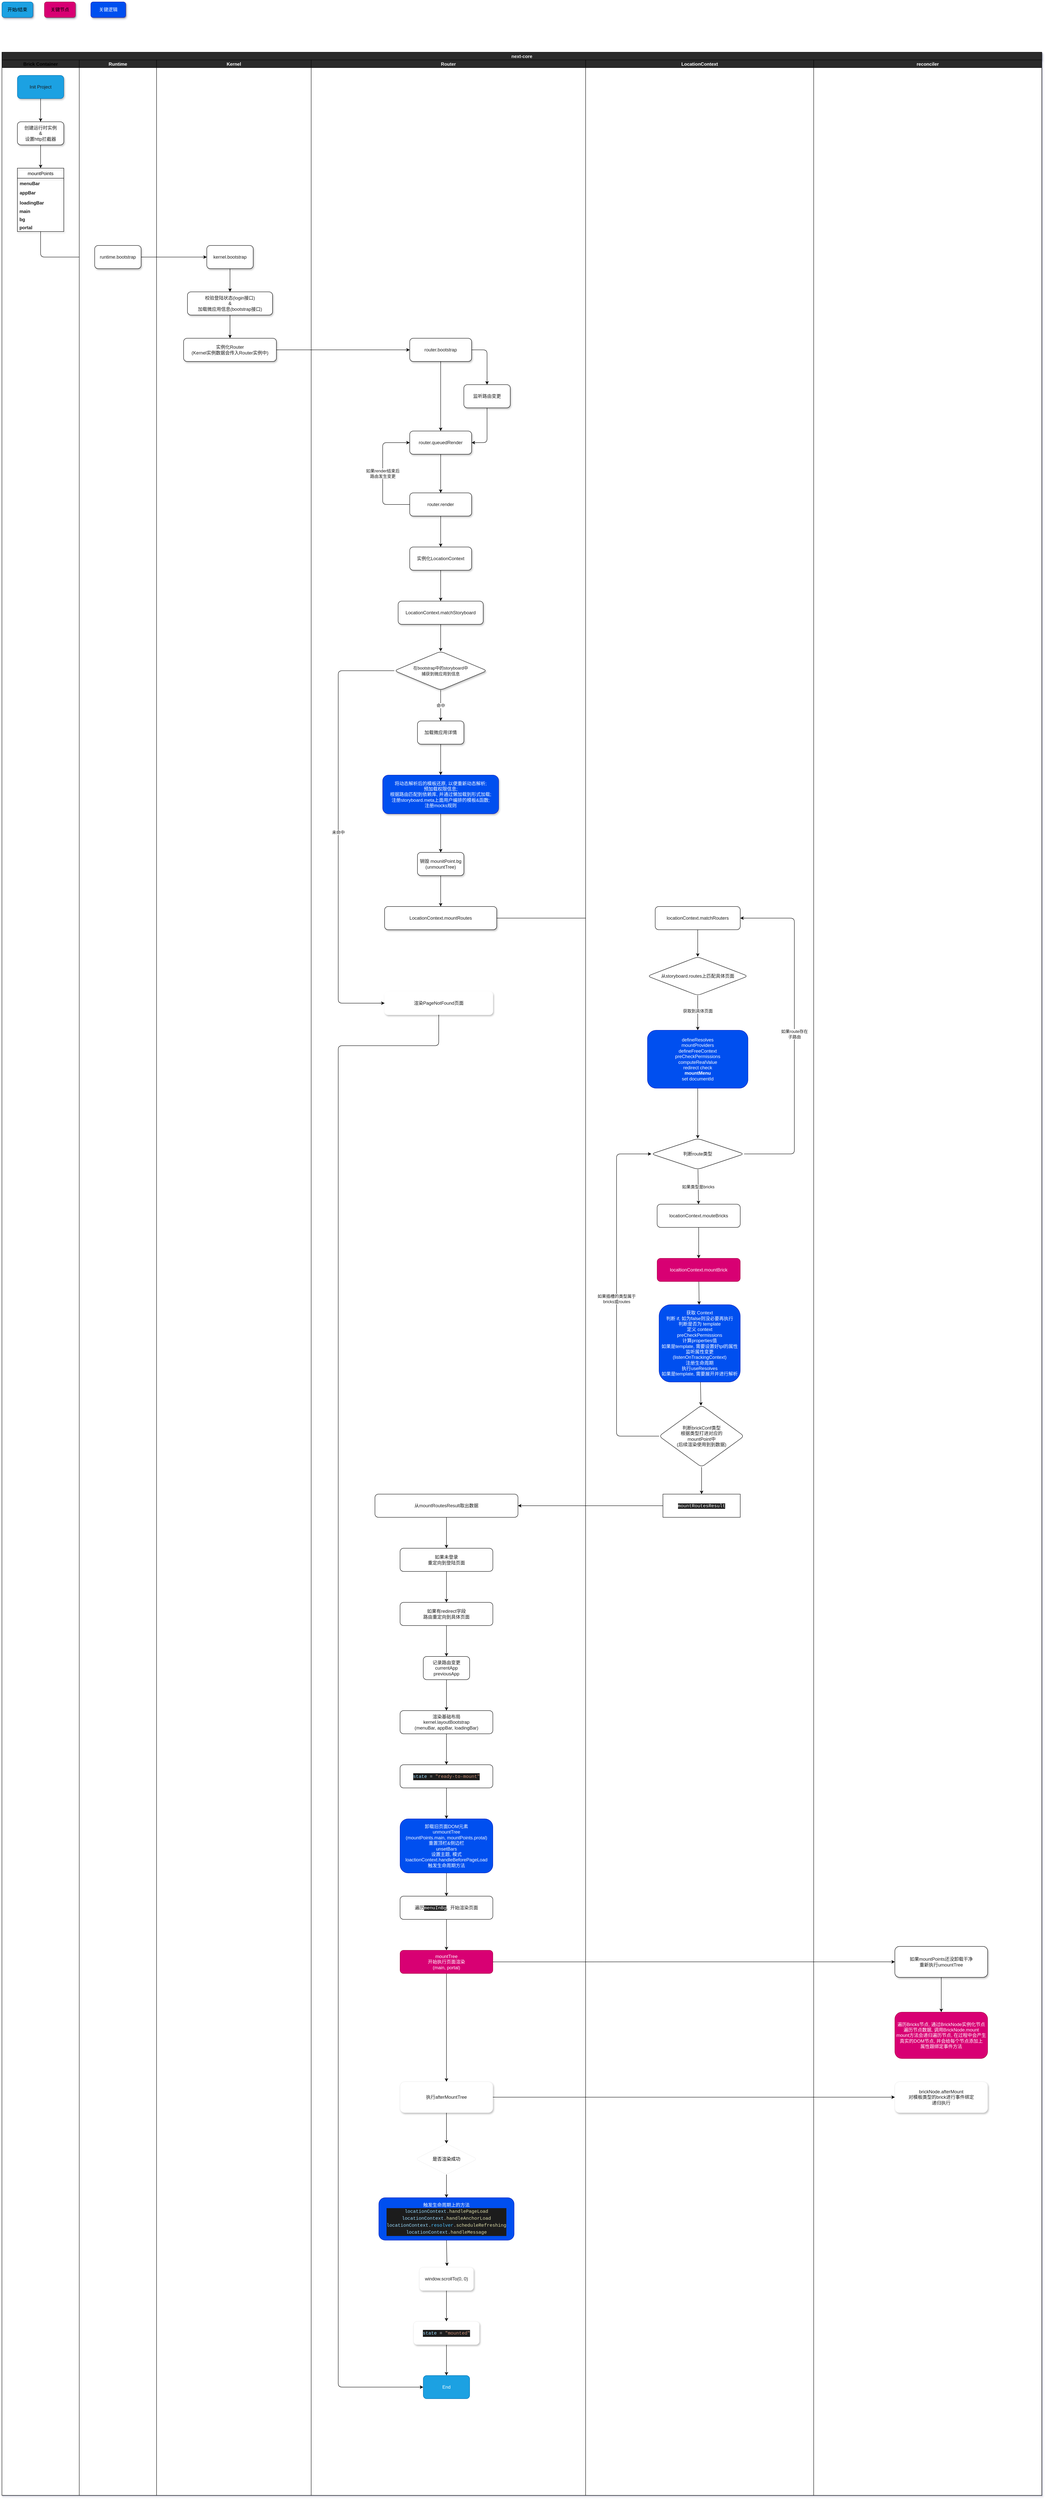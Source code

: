 <mxfile>
    <diagram id="UlXR2attzgORiQ10WC5t" name="第 1 页">
        <mxGraphModel dx="773" dy="573" grid="1" gridSize="10" guides="1" tooltips="1" connect="1" arrows="1" fold="1" page="1" pageScale="1" pageWidth="3000" pageHeight="8000" background="#ffffff" math="0" shadow="1">
            <root>
                <mxCell id="0"/>
                <mxCell id="1" parent="0"/>
                <mxCell id="31" value="next-core" style="swimlane;childLayout=stackLayout;resizeParent=1;resizeParentMax=0;startSize=20;shadow=1;strokeColor=#000000;swimlaneFillColor=none;fontColor=#F0F0F0;fillColor=#2A2A2A;" parent="1" vertex="1">
                    <mxGeometry x="50" y="150" width="2690" height="6320" as="geometry"/>
                </mxCell>
                <mxCell id="32" value="Brick Container" style="swimlane;startSize=20;swimlaneFillColor=#FFFFFF;strokeColor=#000000;fillColor=#2A2A2A;labelBackgroundColor=none;" parent="31" vertex="1">
                    <mxGeometry y="20" width="200" height="6300" as="geometry"/>
                </mxCell>
                <mxCell id="78" style="edgeStyle=none;html=1;exitX=0.5;exitY=1;exitDx=0;exitDy=0;entryX=0.5;entryY=0;entryDx=0;entryDy=0;startSize=20;fontColor=#1A1A1A;" parent="32" source="44" target="77" edge="1">
                    <mxGeometry relative="1" as="geometry"/>
                </mxCell>
                <UserObject label="Init Project" linkTarget="_blank" id="44">
                    <mxCell style="rounded=1;whiteSpace=wrap;html=1;shadow=1;startSize=20;fillColor=#1ba1e2;strokeColor=#006EAF;fontColor=#1A1A1A;" parent="32" vertex="1">
                        <mxGeometry x="40" y="40" width="120" height="60" as="geometry"/>
                    </mxCell>
                </UserObject>
                <mxCell id="50" value="mountPoints" style="swimlane;fontStyle=0;childLayout=stackLayout;horizontal=1;startSize=26;horizontalStack=0;resizeParent=1;resizeParentMax=0;resizeLast=0;collapsible=1;marginBottom=0;shadow=1;fillColor=none;gradientColor=#ffffff;" parent="32" vertex="1">
                    <mxGeometry x="40" y="280" width="120" height="164" as="geometry"/>
                </mxCell>
                <mxCell id="51" value="menuBar" style="text;strokeColor=none;fillColor=none;align=left;verticalAlign=top;spacingLeft=4;spacingRight=4;overflow=hidden;rotatable=0;points=[[0,0.5],[1,0.5]];portConstraint=eastwest;fontStyle=1;fontColor=#1A1A1A;" parent="50" vertex="1">
                    <mxGeometry y="26" width="120" height="24" as="geometry"/>
                </mxCell>
                <mxCell id="52" value="appBar" style="text;strokeColor=none;fillColor=none;align=left;verticalAlign=top;spacingLeft=4;spacingRight=4;overflow=hidden;rotatable=0;points=[[0,0.5],[1,0.5]];portConstraint=eastwest;fontStyle=1;fontColor=#1A1A1A;" parent="50" vertex="1">
                    <mxGeometry y="50" width="120" height="26" as="geometry"/>
                </mxCell>
                <mxCell id="53" value="loadingBar" style="text;strokeColor=none;fillColor=none;align=left;verticalAlign=top;spacingLeft=4;spacingRight=4;overflow=hidden;rotatable=0;points=[[0,0.5],[1,0.5]];portConstraint=eastwest;fontStyle=1;fontColor=#1A1A1A;" parent="50" vertex="1">
                    <mxGeometry y="76" width="120" height="26" as="geometry"/>
                </mxCell>
                <mxCell id="72" value="&amp;nbsp;main" style="text;html=1;strokeColor=none;fillColor=none;align=left;verticalAlign=middle;whiteSpace=wrap;rounded=0;shadow=1;startSize=20;fontStyle=1;fontColor=#1A1A1A;" parent="50" vertex="1">
                    <mxGeometry y="102" width="120" height="20" as="geometry"/>
                </mxCell>
                <mxCell id="73" value="&amp;nbsp;bg" style="text;html=1;strokeColor=none;fillColor=none;align=left;verticalAlign=middle;whiteSpace=wrap;rounded=0;shadow=1;startSize=20;fontStyle=1;fontColor=#1A1A1A;" parent="50" vertex="1">
                    <mxGeometry y="122" width="120" height="22" as="geometry"/>
                </mxCell>
                <mxCell id="71" value="&amp;nbsp;portal" style="text;html=1;strokeColor=none;fillColor=none;align=left;verticalAlign=middle;whiteSpace=wrap;rounded=0;shadow=1;startSize=20;fontStyle=1;fontColor=#1A1A1A;" parent="50" vertex="1">
                    <mxGeometry y="144" width="120" height="20" as="geometry"/>
                </mxCell>
                <mxCell id="79" style="edgeStyle=none;html=1;exitX=0.5;exitY=1;exitDx=0;exitDy=0;entryX=0.5;entryY=0;entryDx=0;entryDy=0;startSize=20;fontColor=#1A1A1A;" parent="32" source="77" target="50" edge="1">
                    <mxGeometry relative="1" as="geometry"/>
                </mxCell>
                <mxCell id="77" value="创建运行时实例&lt;br&gt;&amp;amp;&lt;br&gt;设置http拦截器" style="rounded=1;whiteSpace=wrap;html=1;shadow=1;startSize=20;gradientColor=#ffffff;align=center;fontColor=#1A1A1A;fillColor=#FFFFFF;" parent="32" vertex="1">
                    <mxGeometry x="40" y="160" width="120" height="60" as="geometry"/>
                </mxCell>
                <mxCell id="76" value="" style="endArrow=classic;html=1;startSize=20;exitX=0.5;exitY=1;exitDx=0;exitDy=0;entryX=0;entryY=0.5;entryDx=0;entryDy=0;fontColor=#1A1A1A;" parent="31" source="71" target="48" edge="1">
                    <mxGeometry width="50" height="50" relative="1" as="geometry">
                        <mxPoint x="450" y="270" as="sourcePoint"/>
                        <mxPoint x="500" y="220" as="targetPoint"/>
                        <Array as="points">
                            <mxPoint x="100" y="490"/>
                            <mxPoint x="100" y="530"/>
                        </Array>
                    </mxGeometry>
                </mxCell>
                <mxCell id="33" value="Runtime" style="swimlane;startSize=20;fontColor=#FFFFFF;swimlaneFillColor=#FFFFFF;strokeColor=#000000;labelBackgroundColor=none;fillColor=#2A2A2A;" parent="31" vertex="1">
                    <mxGeometry x="200" y="20" width="200" height="6300" as="geometry"/>
                </mxCell>
                <mxCell id="48" value="runtime.bootstrap" style="rounded=1;whiteSpace=wrap;html=1;shadow=1;startSize=20;gradientColor=#ffffff;fontColor=#1A1A1A;fillColor=#FFFFFF;" parent="33" vertex="1">
                    <mxGeometry x="40" y="480" width="120" height="60" as="geometry"/>
                </mxCell>
                <mxCell id="34" value="Kernel" style="swimlane;startSize=20;fontColor=#FFFFFF;swimlaneFillColor=#FFFFFF;strokeColor=#000000;fillColor=#2A2A2A;" parent="31" vertex="1">
                    <mxGeometry x="400" y="20" width="400" height="6300" as="geometry"/>
                </mxCell>
                <mxCell id="83" style="edgeStyle=none;html=1;exitX=0.5;exitY=1;exitDx=0;exitDy=0;entryX=0.5;entryY=0;entryDx=0;entryDy=0;startSize=20;fontColor=#1A1A1A;" parent="34" source="80" target="82" edge="1">
                    <mxGeometry relative="1" as="geometry"/>
                </mxCell>
                <mxCell id="80" value="kernel.bootstrap" style="rounded=1;whiteSpace=wrap;html=1;shadow=1;startSize=20;gradientColor=#ffffff;align=center;fontColor=#1A1A1A;fillColor=#FFFFFF;" parent="34" vertex="1">
                    <mxGeometry x="130" y="480" width="120" height="60" as="geometry"/>
                </mxCell>
                <mxCell id="86" style="edgeStyle=none;html=1;exitX=0.5;exitY=1;exitDx=0;exitDy=0;entryX=0.5;entryY=0;entryDx=0;entryDy=0;startSize=20;fontColor=#1A1A1A;" parent="34" source="82" target="85" edge="1">
                    <mxGeometry relative="1" as="geometry"/>
                </mxCell>
                <mxCell id="82" value="校验登陆状态(login接口)&lt;br&gt;&amp;amp;&lt;br&gt;加载微应用信息(bootstrap接口)" style="rounded=1;whiteSpace=wrap;html=1;shadow=1;startSize=20;gradientColor=#ffffff;align=center;fontColor=#1A1A1A;fillColor=#FFFFFF;" parent="34" vertex="1">
                    <mxGeometry x="80" y="600" width="220" height="60" as="geometry"/>
                </mxCell>
                <mxCell id="85" value="实例化Router&lt;br&gt;(Kernel实例数据会传入Router实例中)" style="rounded=1;whiteSpace=wrap;html=1;shadow=1;startSize=20;gradientColor=#ffffff;align=center;fontColor=#1A1A1A;fillColor=#FFFFFF;" parent="34" vertex="1">
                    <mxGeometry x="70" y="720" width="240" height="60" as="geometry"/>
                </mxCell>
                <mxCell id="40" value="Router" style="swimlane;startSize=20;fillColor=#2A2A2A;fontColor=#f0f0f0;strokeColor=#000000;labelBorderColor=none;swimlaneFillColor=#FFFFFF;" parent="31" vertex="1">
                    <mxGeometry x="800" y="20" width="710" height="6300" as="geometry"/>
                </mxCell>
                <mxCell id="92" style="edgeStyle=none;html=1;exitX=0.5;exitY=1;exitDx=0;exitDy=0;startSize=20;fontColor=#1A1A1A;" parent="40" source="87" target="91" edge="1">
                    <mxGeometry relative="1" as="geometry"/>
                </mxCell>
                <mxCell id="94" style="edgeStyle=none;html=1;exitX=1;exitY=0.5;exitDx=0;exitDy=0;entryX=0.5;entryY=0;entryDx=0;entryDy=0;startSize=20;fontColor=#1A1A1A;" parent="40" source="87" target="90" edge="1">
                    <mxGeometry relative="1" as="geometry">
                        <Array as="points">
                            <mxPoint x="455" y="750"/>
                        </Array>
                    </mxGeometry>
                </mxCell>
                <mxCell id="87" value="router.bootstrap" style="rounded=1;whiteSpace=wrap;html=1;shadow=1;startSize=20;gradientColor=#ffffff;align=center;fontColor=#1A1A1A;fillColor=#FFFFFF;" parent="40" vertex="1">
                    <mxGeometry x="255" y="720" width="160" height="60" as="geometry"/>
                </mxCell>
                <mxCell id="93" style="edgeStyle=none;html=1;exitX=0.5;exitY=1;exitDx=0;exitDy=0;entryX=1;entryY=0.5;entryDx=0;entryDy=0;startSize=20;fontColor=#1A1A1A;" parent="40" source="90" target="91" edge="1">
                    <mxGeometry relative="1" as="geometry">
                        <Array as="points">
                            <mxPoint x="455" y="990"/>
                        </Array>
                    </mxGeometry>
                </mxCell>
                <mxCell id="90" value="监听路由变更" style="rounded=1;whiteSpace=wrap;html=1;shadow=1;startSize=20;gradientColor=#ffffff;align=center;fontColor=#1A1A1A;fillColor=#FFFFFF;" parent="40" vertex="1">
                    <mxGeometry x="395" y="840" width="120" height="60" as="geometry"/>
                </mxCell>
                <mxCell id="96" style="edgeStyle=none;html=1;exitX=0.5;exitY=1;exitDx=0;exitDy=0;entryX=0.5;entryY=0;entryDx=0;entryDy=0;startSize=20;fontColor=#1A1A1A;" parent="40" source="91" target="95" edge="1">
                    <mxGeometry relative="1" as="geometry"/>
                </mxCell>
                <mxCell id="91" value="router.queuedRender" style="rounded=1;whiteSpace=wrap;html=1;shadow=1;startSize=20;gradientColor=#ffffff;align=center;fontColor=#1A1A1A;fillColor=#FFFFFF;" parent="40" vertex="1">
                    <mxGeometry x="255" y="960" width="160" height="60" as="geometry"/>
                </mxCell>
                <mxCell id="103" value="如果render结束后&lt;br&gt;路由发生变更" style="edgeStyle=none;html=1;exitX=0;exitY=0.5;exitDx=0;exitDy=0;entryX=0;entryY=0.5;entryDx=0;entryDy=0;startSize=20;fontColor=#1A1A1A;" parent="40" source="95" target="91" edge="1">
                    <mxGeometry relative="1" as="geometry">
                        <Array as="points">
                            <mxPoint x="185" y="1150"/>
                            <mxPoint x="185" y="990"/>
                        </Array>
                    </mxGeometry>
                </mxCell>
                <mxCell id="105" style="edgeStyle=none;html=1;exitX=0.5;exitY=1;exitDx=0;exitDy=0;entryX=0.5;entryY=0;entryDx=0;entryDy=0;startSize=20;fontColor=#1A1A1A;" parent="40" source="95" target="104" edge="1">
                    <mxGeometry relative="1" as="geometry"/>
                </mxCell>
                <mxCell id="95" value="router.render" style="rounded=1;whiteSpace=wrap;html=1;shadow=1;startSize=20;gradientColor=#ffffff;align=center;fontColor=#1A1A1A;fillColor=#FFFFFF;" parent="40" vertex="1">
                    <mxGeometry x="255" y="1120" width="160" height="60" as="geometry"/>
                </mxCell>
                <mxCell id="107" style="edgeStyle=none;html=1;exitX=0.5;exitY=1;exitDx=0;exitDy=0;startSize=20;fontColor=#1A1A1A;" parent="40" source="104" target="106" edge="1">
                    <mxGeometry relative="1" as="geometry"/>
                </mxCell>
                <mxCell id="104" value="实例化LocationContext" style="rounded=1;whiteSpace=wrap;html=1;shadow=1;startSize=20;gradientColor=#ffffff;align=center;fontColor=#1A1A1A;fillColor=#FFFFFF;" parent="40" vertex="1">
                    <mxGeometry x="255" y="1260" width="160" height="60" as="geometry"/>
                </mxCell>
                <mxCell id="111" value="" style="edgeStyle=none;html=1;startSize=20;entryX=0.5;entryY=0;entryDx=0;entryDy=0;fontColor=#1A1A1A;" parent="40" source="106" target="118" edge="1">
                    <mxGeometry relative="1" as="geometry">
                        <mxPoint x="335" y="1540" as="targetPoint"/>
                    </mxGeometry>
                </mxCell>
                <mxCell id="106" value="LocationContext.matchStoryboard" style="rounded=1;whiteSpace=wrap;html=1;shadow=1;startSize=20;gradientColor=#ffffff;align=center;fontColor=#1A1A1A;fillColor=#FFFFFF;" parent="40" vertex="1">
                    <mxGeometry x="225" y="1400" width="220" height="60" as="geometry"/>
                </mxCell>
                <mxCell id="117" value="" style="edgeStyle=none;html=1;startSize=20;fontColor=#1A1A1A;" parent="40" source="113" target="116" edge="1">
                    <mxGeometry relative="1" as="geometry"/>
                </mxCell>
                <mxCell id="113" value="加载微应用详情" style="rounded=1;whiteSpace=wrap;html=1;shadow=1;startSize=20;gradientColor=#ffffff;align=center;fontColor=#1A1A1A;fillColor=#FFFFFF;" parent="40" vertex="1">
                    <mxGeometry x="275" y="1710" width="120" height="60" as="geometry"/>
                </mxCell>
                <mxCell id="122" value="" style="edgeStyle=none;html=1;fontColor=#1A1A1A;" parent="40" source="116" target="121" edge="1">
                    <mxGeometry relative="1" as="geometry"/>
                </mxCell>
                <mxCell id="116" value="将动态解析后的模板还原, 以便重新动态解析;&lt;br&gt;预加载权限信息;&lt;br&gt;根据路由匹配到依赖库, 并通过懒加载到形式加载;&lt;br&gt;注册storyboard.meta上面用户编排的模板&amp;amp;函数;&lt;br&gt;注册mocks规则" style="rounded=1;whiteSpace=wrap;html=1;shadow=1;startSize=20;align=center;fontColor=#ffffff;fillColor=#0050ef;strokeColor=#001DBC;" parent="40" vertex="1">
                    <mxGeometry x="185" y="1850" width="300" height="100" as="geometry"/>
                </mxCell>
                <mxCell id="120" value="命中" style="edgeStyle=none;html=1;exitX=0.5;exitY=1;exitDx=0;exitDy=0;startSize=20;fontColor=#1A1A1A;" parent="40" source="118" target="113" edge="1">
                    <mxGeometry relative="1" as="geometry"/>
                </mxCell>
                <mxCell id="118" value="&lt;span style=&quot;font-size: 11px&quot;&gt;在bootstrap中的storyboard中&lt;/span&gt;&lt;br style=&quot;font-size: 11px&quot;&gt;&lt;span style=&quot;font-size: 11px&quot;&gt;捕获到微应用到信息&lt;/span&gt;" style="rhombus;whiteSpace=wrap;html=1;rounded=1;shadow=1;gradientColor=#ffffff;startSize=20;fontColor=#1A1A1A;fillColor=#FFFFFF;" parent="40" vertex="1">
                    <mxGeometry x="215" y="1530" width="240" height="100" as="geometry"/>
                </mxCell>
                <mxCell id="125" value="" style="edgeStyle=none;html=1;fontColor=#1A1A1A;" parent="40" source="121" target="124" edge="1">
                    <mxGeometry relative="1" as="geometry"/>
                </mxCell>
                <mxCell id="121" value="销毁 mounitPoint.bg&lt;br&gt;(unmountTree)" style="whiteSpace=wrap;html=1;rounded=1;shadow=1;gradientColor=#ffffff;startSize=20;fontColor=#1A1A1A;fillColor=#FFFFFF;" parent="40" vertex="1">
                    <mxGeometry x="275" y="2050" width="120" height="60" as="geometry"/>
                </mxCell>
                <mxCell id="124" value="LocationContext.mountRoutes" style="whiteSpace=wrap;html=1;rounded=1;shadow=1;gradientColor=#ffffff;startSize=20;fontColor=#1A1A1A;fillColor=#FFFFFF;" parent="40" vertex="1">
                    <mxGeometry x="190" y="2190" width="290" height="60" as="geometry"/>
                </mxCell>
                <mxCell id="160" value="" style="edgeStyle=none;html=1;fontColor=#1A1A1A;" parent="40" source="157" target="159" edge="1">
                    <mxGeometry relative="1" as="geometry"/>
                </mxCell>
                <mxCell id="157" value="从mountRoutesResult取出数据" style="rounded=1;whiteSpace=wrap;html=1;fontColor=#1A1A1A;fillColor=#FFFFFF;" parent="40" vertex="1">
                    <mxGeometry x="165" y="3710" width="370" height="60" as="geometry"/>
                </mxCell>
                <mxCell id="162" value="" style="edgeStyle=none;html=1;fontColor=#1A1A1A;" parent="40" source="159" target="161" edge="1">
                    <mxGeometry relative="1" as="geometry"/>
                </mxCell>
                <mxCell id="159" value="如果未登录&lt;br&gt;重定向到登陆页面" style="whiteSpace=wrap;html=1;rounded=1;fontColor=#1A1A1A;fillColor=#FFFFFF;" parent="40" vertex="1">
                    <mxGeometry x="230" y="3850" width="240" height="60" as="geometry"/>
                </mxCell>
                <mxCell id="165" value="" style="edgeStyle=none;html=1;fontColor=#1A1A1A;" parent="40" source="161" target="164" edge="1">
                    <mxGeometry relative="1" as="geometry"/>
                </mxCell>
                <mxCell id="161" value="如果有redirect字段&lt;br&gt;路由重定向到具体页面" style="whiteSpace=wrap;html=1;rounded=1;fontColor=#1A1A1A;fillColor=#FFFFFF;" parent="40" vertex="1">
                    <mxGeometry x="230" y="3990" width="240" height="60" as="geometry"/>
                </mxCell>
                <mxCell id="167" value="" style="edgeStyle=none;html=1;fontColor=#1A1A1A;" parent="40" source="164" target="166" edge="1">
                    <mxGeometry relative="1" as="geometry"/>
                </mxCell>
                <mxCell id="164" value="记录路由变更&lt;br&gt;currentApp&lt;br&gt;previousApp" style="whiteSpace=wrap;html=1;rounded=1;fontColor=#1A1A1A;fillColor=#FFFFFF;" parent="40" vertex="1">
                    <mxGeometry x="290" y="4130" width="120" height="60" as="geometry"/>
                </mxCell>
                <mxCell id="169" value="" style="edgeStyle=none;html=1;fontColor=#1A1A1A;" parent="40" source="166" target="168" edge="1">
                    <mxGeometry relative="1" as="geometry"/>
                </mxCell>
                <mxCell id="166" value="渲染基础布局&lt;br&gt;kernel.layoutBootstrap&lt;br&gt;(menuBar, appBar, loadingBar)" style="whiteSpace=wrap;html=1;rounded=1;fontColor=#1A1A1A;fillColor=#FFFFFF;" parent="40" vertex="1">
                    <mxGeometry x="230" y="4270" width="240" height="60" as="geometry"/>
                </mxCell>
                <mxCell id="171" value="" style="edgeStyle=none;html=1;fontColor=#1A1A1A;" parent="40" source="168" target="170" edge="1">
                    <mxGeometry relative="1" as="geometry"/>
                </mxCell>
                <mxCell id="168" value="&lt;div style=&quot;color: rgb(212 , 212 , 212) ; background-color: rgb(30 , 30 , 30) ; font-family: &amp;#34;menlo&amp;#34; , &amp;#34;monaco&amp;#34; , &amp;#34;courier new&amp;#34; , monospace ; line-height: 18px&quot;&gt;&lt;span style=&quot;color: #9cdcfe&quot;&gt;state&lt;/span&gt; = &lt;span style=&quot;color: #ce9178&quot;&gt;&quot;ready-to-mount&quot;&lt;/span&gt;&lt;/div&gt;" style="whiteSpace=wrap;html=1;rounded=1;fillColor=#FFFFFF;" parent="40" vertex="1">
                    <mxGeometry x="230" y="4410" width="240" height="60" as="geometry"/>
                </mxCell>
                <mxCell id="173" value="" style="edgeStyle=none;html=1;fontColor=#1A1A1A;" parent="40" source="170" target="172" edge="1">
                    <mxGeometry relative="1" as="geometry"/>
                </mxCell>
                <mxCell id="170" value="卸载旧页面DOM元素&lt;br&gt;unmountTree&lt;br&gt;(mountPoints.main, mountPoints.protal)&lt;br&gt;重置顶栏&amp;amp;侧边栏&lt;br&gt;unsetBars&lt;br&gt;设置主题, 模式&lt;br&gt;loactionContext.handleBeforePageLoad&lt;br&gt;触发生命周期方法" style="whiteSpace=wrap;html=1;rounded=1;fillColor=#0050ef;strokeColor=#001DBC;fontColor=#ffffff;" parent="40" vertex="1">
                    <mxGeometry x="230" y="4550" width="240" height="140" as="geometry"/>
                </mxCell>
                <mxCell id="176" value="" style="edgeStyle=none;html=1;fontColor=#1A1A1A;" parent="40" source="172" target="175" edge="1">
                    <mxGeometry relative="1" as="geometry"/>
                </mxCell>
                <mxCell id="172" value="遍历&lt;span style=&quot;background-color: rgb(30 , 30 , 30) ; font-family: &amp;#34;menlo&amp;#34; , &amp;#34;monaco&amp;#34; , &amp;#34;courier new&amp;#34; , monospace&quot;&gt;&lt;font color=&quot;#ffffff&quot;&gt;menuInBg&lt;/font&gt;&lt;/span&gt;&lt;span&gt;,&amp;nbsp; 开始渲染页面&lt;/span&gt;" style="whiteSpace=wrap;html=1;rounded=1;fontColor=#1A1A1A;fillColor=#FFFFFF;" parent="40" vertex="1">
                    <mxGeometry x="230" y="4750" width="240" height="60" as="geometry"/>
                </mxCell>
                <mxCell id="224" value="" style="edgeStyle=none;html=1;fontColor=#1A1A1A;" parent="40" source="175" target="223" edge="1">
                    <mxGeometry relative="1" as="geometry"/>
                </mxCell>
                <mxCell id="175" value="mountTree&lt;br&gt;开始执行页面渲染&lt;br&gt;(main, portal)" style="whiteSpace=wrap;html=1;rounded=1;fillColor=#d80073;strokeColor=#A50040;fontColor=#ffffff;" parent="40" vertex="1">
                    <mxGeometry x="230" y="4890" width="240" height="60" as="geometry"/>
                </mxCell>
                <mxCell id="228" value="" style="edgeStyle=none;html=1;fontColor=#1A1A1A;" parent="40" source="223" target="227" edge="1">
                    <mxGeometry relative="1" as="geometry"/>
                </mxCell>
                <mxCell id="223" value="执行afterMountTree" style="whiteSpace=wrap;html=1;rounded=1;strokeColor=#f0f0f0;shadow=1;fontColor=#1A1A1A;fillColor=#FFFFFF;" parent="40" vertex="1">
                    <mxGeometry x="230" y="5230" width="240" height="80" as="geometry"/>
                </mxCell>
                <mxCell id="231" value="" style="edgeStyle=none;html=1;fontColor=#1A1A1A;" parent="40" source="227" target="230" edge="1">
                    <mxGeometry relative="1" as="geometry"/>
                </mxCell>
                <mxCell id="227" value="&lt;font color=&quot;#000000&quot;&gt;是否渲染成功&lt;/font&gt;" style="rhombus;whiteSpace=wrap;html=1;rounded=1;fontColor=#f0f0f0;strokeColor=#f0f0f0;fillColor=#FFFFFF;gradientColor=#ffffff;" parent="40" vertex="1">
                    <mxGeometry x="270" y="5390" width="160" height="80" as="geometry"/>
                </mxCell>
                <mxCell id="234" style="edgeStyle=none;html=1;exitX=0.5;exitY=1;exitDx=0;exitDy=0;entryX=0.51;entryY=-0.051;entryDx=0;entryDy=0;entryPerimeter=0;fontColor=#1A1A1A;" parent="40" source="230" target="232" edge="1">
                    <mxGeometry relative="1" as="geometry"/>
                </mxCell>
                <mxCell id="230" value="触发生命周期上的方法&lt;br&gt;&lt;div style=&quot;color: rgb(212 , 212 , 212) ; background-color: rgb(30 , 30 , 30) ; font-family: &amp;#34;menlo&amp;#34; , &amp;#34;monaco&amp;#34; , &amp;#34;courier new&amp;#34; , monospace ; line-height: 18px&quot;&gt;&lt;span style=&quot;color: #9cdcfe&quot;&gt;locationContext&lt;/span&gt;.&lt;span style=&quot;color: #dcdcaa&quot;&gt;handlePageLoad&lt;br&gt;&lt;/span&gt;&lt;div style=&quot;line-height: 18px&quot;&gt;&lt;span style=&quot;color: #9cdcfe&quot;&gt;locationContext&lt;/span&gt;.&lt;span style=&quot;color: #dcdcaa&quot;&gt;handleAnchorLoad&lt;br&gt;&lt;/span&gt;&lt;div style=&quot;line-height: 18px&quot;&gt;&lt;span style=&quot;color: #9cdcfe&quot;&gt;locationContext&lt;/span&gt;.&lt;span style=&quot;color: #4fc1ff&quot;&gt;resolver&lt;/span&gt;.&lt;span style=&quot;color: #dcdcaa&quot;&gt;scheduleRefreshing&lt;br&gt;&lt;/span&gt;&lt;div style=&quot;font-family: &amp;#34;menlo&amp;#34; , &amp;#34;monaco&amp;#34; , &amp;#34;courier new&amp;#34; , monospace ; line-height: 18px&quot;&gt;&lt;span style=&quot;color: #9cdcfe&quot;&gt;locationContext&lt;/span&gt;.&lt;span style=&quot;color: #dcdcaa&quot;&gt;handleMessage&lt;/span&gt;&lt;/div&gt;&lt;/div&gt;&lt;/div&gt;&lt;/div&gt;" style="whiteSpace=wrap;html=1;rounded=1;fontColor=#ffffff;strokeColor=#001DBC;fillColor=#0050ef;" parent="40" vertex="1">
                    <mxGeometry x="175" y="5530" width="350" height="110" as="geometry"/>
                </mxCell>
                <mxCell id="236" value="" style="edgeStyle=none;html=1;fontColor=#1A1A1A;" parent="40" source="232" target="235" edge="1">
                    <mxGeometry relative="1" as="geometry"/>
                </mxCell>
                <mxCell id="232" value="window.scrollTo(0, 0)" style="rounded=1;whiteSpace=wrap;html=1;strokeColor=#f0f0f0;shadow=1;fontColor=#1A1A1A;fillColor=#FFFFFF;" parent="40" vertex="1">
                    <mxGeometry x="280" y="5710" width="140" height="60" as="geometry"/>
                </mxCell>
                <mxCell id="239" value="" style="edgeStyle=none;html=1;fontColor=#1A1A1A;" parent="40" source="235" target="238" edge="1">
                    <mxGeometry relative="1" as="geometry"/>
                </mxCell>
                <mxCell id="235" value="&lt;div style=&quot;color: rgb(212 , 212 , 212) ; background-color: rgb(30 , 30 , 30) ; font-family: &amp;#34;menlo&amp;#34; , &amp;#34;monaco&amp;#34; , &amp;#34;courier new&amp;#34; , monospace ; line-height: 18px&quot;&gt;&lt;span style=&quot;color: #9cdcfe&quot;&gt;state&lt;/span&gt; = &lt;span style=&quot;color: #ce9178&quot;&gt;&quot;mounted&quot;&lt;/span&gt;&lt;/div&gt;" style="whiteSpace=wrap;html=1;rounded=1;strokeColor=#f0f0f0;shadow=1;fillColor=#FFFFFF;" parent="40" vertex="1">
                    <mxGeometry x="265" y="5850" width="170" height="60" as="geometry"/>
                </mxCell>
                <mxCell id="238" value="End" style="whiteSpace=wrap;html=1;rounded=1;strokeColor=#006EAF;fillColor=#1ba1e2;fontColor=#ffffff;" parent="40" vertex="1">
                    <mxGeometry x="290" y="5990" width="120" height="60" as="geometry"/>
                </mxCell>
                <mxCell id="241" value="渲染PageNotFound页面" style="rounded=1;whiteSpace=wrap;html=1;strokeColor=#FFFFFF;shadow=1;fontColor=#1A1A1A;fillColor=#FFFFFF;gradientColor=#ffffff;" parent="40" vertex="1">
                    <mxGeometry x="190" y="2410" width="280" height="60" as="geometry"/>
                </mxCell>
                <mxCell id="123" value="未命中" style="edgeStyle=none;html=1;exitX=0;exitY=0.5;exitDx=0;exitDy=0;fontColor=#1A1A1A;" parent="40" source="118" target="241" edge="1">
                    <mxGeometry relative="1" as="geometry">
                        <mxPoint x="190" y="2440" as="targetPoint"/>
                        <Array as="points">
                            <mxPoint x="70" y="1580"/>
                            <mxPoint x="70" y="2440"/>
                        </Array>
                    </mxGeometry>
                </mxCell>
                <mxCell id="245" style="edgeStyle=none;html=1;exitX=0.5;exitY=1;exitDx=0;exitDy=0;startSize=20;fontColor=#1A1A1A;" parent="40" source="241" target="238" edge="1">
                    <mxGeometry relative="1" as="geometry">
                        <mxPoint x="70" y="2550" as="targetPoint"/>
                        <Array as="points">
                            <mxPoint x="330" y="2550"/>
                            <mxPoint x="70" y="2550"/>
                            <mxPoint x="70" y="6020"/>
                        </Array>
                    </mxGeometry>
                </mxCell>
                <mxCell id="81" style="edgeStyle=none;html=1;exitX=1;exitY=0.5;exitDx=0;exitDy=0;entryX=0;entryY=0.5;entryDx=0;entryDy=0;startSize=20;fontColor=#1A1A1A;" parent="31" source="48" target="80" edge="1">
                    <mxGeometry relative="1" as="geometry"/>
                </mxCell>
                <mxCell id="88" style="edgeStyle=none;html=1;exitX=1;exitY=0.5;exitDx=0;exitDy=0;startSize=20;entryX=0;entryY=0.5;entryDx=0;entryDy=0;fontColor=#1A1A1A;" parent="31" source="85" target="87" edge="1">
                    <mxGeometry relative="1" as="geometry">
                        <mxPoint x="930" y="769.571" as="targetPoint"/>
                    </mxGeometry>
                </mxCell>
                <mxCell id="130" style="edgeStyle=none;html=1;exitX=1;exitY=0.5;exitDx=0;exitDy=0;entryX=0;entryY=0.5;entryDx=0;entryDy=0;fontColor=#1A1A1A;" parent="31" source="124" target="129" edge="1">
                    <mxGeometry relative="1" as="geometry"/>
                </mxCell>
                <mxCell id="41" value="LocationContext" style="swimlane;startSize=20;swimlaneFillColor=#FFFFFF;strokeColor=#000000;fillColor=#2A2A2A;fontColor=#FFFFFF;" parent="31" vertex="1">
                    <mxGeometry x="1510" y="20" width="590" height="6300" as="geometry"/>
                </mxCell>
                <mxCell id="132" value="" style="edgeStyle=none;html=1;fontColor=#1A1A1A;" parent="41" source="129" target="131" edge="1">
                    <mxGeometry relative="1" as="geometry"/>
                </mxCell>
                <mxCell id="129" value="locationContext.matchRouters" style="rounded=1;whiteSpace=wrap;html=1;fontColor=#1A1A1A;fillColor=#FFFFFF;" parent="41" vertex="1">
                    <mxGeometry x="180" y="2190" width="220" height="60" as="geometry"/>
                </mxCell>
                <mxCell id="136" value="" style="edgeStyle=none;html=1;fontColor=#1A1A1A;" parent="41" source="131" target="135" edge="1">
                    <mxGeometry relative="1" as="geometry"/>
                </mxCell>
                <mxCell id="137" value="获取到具体页面" style="edgeLabel;html=1;align=center;verticalAlign=middle;resizable=0;points=[];fontColor=#1A1A1A;" parent="136" vertex="1" connectable="0">
                    <mxGeometry x="-0.12" relative="1" as="geometry">
                        <mxPoint as="offset"/>
                    </mxGeometry>
                </mxCell>
                <mxCell id="131" value="从storyboard.routes上匹配具体页面" style="rhombus;whiteSpace=wrap;html=1;rounded=1;fontColor=#1A1A1A;fillColor=#FFFFFF;" parent="41" vertex="1">
                    <mxGeometry x="160" y="2320" width="260" height="100" as="geometry"/>
                </mxCell>
                <mxCell id="141" value="" style="edgeStyle=none;html=1;fontColor=#1A1A1A;" parent="41" source="135" target="140" edge="1">
                    <mxGeometry relative="1" as="geometry"/>
                </mxCell>
                <mxCell id="135" value="defineResolves&lt;br&gt;mountProviders&lt;br&gt;defineFreeContext&lt;br&gt;preCheckPermissions&lt;br&gt;computeRealValue&lt;br&gt;redirect check&lt;br&gt;&lt;b&gt;mountMenu&lt;/b&gt;&lt;br&gt;set documentId" style="whiteSpace=wrap;html=1;rounded=1;fontColor=#ffffff;fillColor=#0050ef;strokeColor=#001DBC;" parent="41" vertex="1">
                    <mxGeometry x="160" y="2510" width="260" height="150" as="geometry"/>
                </mxCell>
                <mxCell id="142" value="如果route存在&lt;br&gt;子路由" style="edgeStyle=none;html=1;exitX=1;exitY=0.5;exitDx=0;exitDy=0;entryX=1;entryY=0.5;entryDx=0;entryDy=0;fontColor=#1A1A1A;" parent="41" source="140" target="129" edge="1">
                    <mxGeometry relative="1" as="geometry">
                        <Array as="points">
                            <mxPoint x="540" y="2830"/>
                            <mxPoint x="540" y="2220"/>
                        </Array>
                    </mxGeometry>
                </mxCell>
                <mxCell id="144" value="如果类型是bricks" style="edgeStyle=none;html=1;fontColor=#1A1A1A;" parent="41" source="140" target="143" edge="1">
                    <mxGeometry relative="1" as="geometry"/>
                </mxCell>
                <mxCell id="140" value="判断route类型" style="rhombus;whiteSpace=wrap;html=1;rounded=1;fontColor=#1A1A1A;fillColor=#FFFFFF;" parent="41" vertex="1">
                    <mxGeometry x="170" y="2790" width="240" height="80" as="geometry"/>
                </mxCell>
                <mxCell id="147" value="" style="edgeStyle=none;html=1;fontColor=#1A1A1A;" parent="41" source="143" target="146" edge="1">
                    <mxGeometry relative="1" as="geometry"/>
                </mxCell>
                <mxCell id="143" value="locationContext.mouteBricks" style="whiteSpace=wrap;html=1;rounded=1;fontColor=#1A1A1A;fillColor=#FFFFFF;" parent="41" vertex="1">
                    <mxGeometry x="185" y="2960" width="215" height="60" as="geometry"/>
                </mxCell>
                <mxCell id="149" value="" style="edgeStyle=none;html=1;fontColor=#1A1A1A;" parent="41" source="146" target="148" edge="1">
                    <mxGeometry relative="1" as="geometry"/>
                </mxCell>
                <mxCell id="146" value="localtionContext.mountBrick" style="whiteSpace=wrap;html=1;rounded=1;fillColor=#d80073;strokeColor=#A50040;fontColor=#ffffff;" parent="41" vertex="1">
                    <mxGeometry x="185" y="3100" width="215" height="60" as="geometry"/>
                </mxCell>
                <mxCell id="153" value="" style="edgeStyle=none;html=1;fontColor=#1A1A1A;" parent="41" source="148" target="152" edge="1">
                    <mxGeometry relative="1" as="geometry"/>
                </mxCell>
                <mxCell id="148" value="获取 Context&lt;br&gt;判断 if, 如为false则没必要再执行&lt;br&gt;判断是否为 template&lt;br&gt;定义 context&lt;br&gt;preCheckPermissions&lt;br&gt;计算properties值&lt;br&gt;如果是template, 需要设置好tpl的属性&lt;br&gt;监听属性变更&lt;br&gt;(listenOnTrackingContext)&lt;br&gt;注册生命周期&lt;br&gt;执行useResolves&lt;br&gt;如果是template, 需要展开并进行解析" style="whiteSpace=wrap;html=1;rounded=1;fontColor=#ffffff;fillColor=#0050ef;strokeColor=#001DBC;" parent="41" vertex="1">
                    <mxGeometry x="190" y="3220" width="210" height="200" as="geometry"/>
                </mxCell>
                <mxCell id="154" value="如果插槽的类型属于&lt;br&gt;bricks或routes" style="edgeStyle=none;html=1;exitX=0;exitY=0.5;exitDx=0;exitDy=0;entryX=0;entryY=0.5;entryDx=0;entryDy=0;fontColor=#1A1A1A;" parent="41" source="152" target="140" edge="1">
                    <mxGeometry relative="1" as="geometry">
                        <Array as="points">
                            <mxPoint x="80" y="3560"/>
                            <mxPoint x="80" y="2830"/>
                        </Array>
                    </mxGeometry>
                </mxCell>
                <mxCell id="152" value="判断brickConf类型&lt;br&gt;根据类型打进对应的&lt;br&gt;mountPoint中&lt;br&gt;(后续渲染使用到到数据)" style="rhombus;whiteSpace=wrap;html=1;rounded=1;fontColor=#1A1A1A;fillColor=#FFFFFF;" parent="41" vertex="1">
                    <mxGeometry x="190" y="3480" width="220" height="160" as="geometry"/>
                </mxCell>
                <mxCell id="156" value="&lt;font style=&quot;font-family: &amp;#34;menlo&amp;#34; , &amp;#34;monaco&amp;#34; , &amp;#34;courier new&amp;#34; , monospace ; background-color: rgb(30 , 30 , 30)&quot; color=&quot;#ffffff&quot;&gt;mountRoutesResult&lt;/font&gt;" style="rounded=0;whiteSpace=wrap;html=1;fontColor=#1A1A1A;fillColor=#FFFFFF;" parent="41" vertex="1">
                    <mxGeometry x="200" y="3710" width="200" height="60" as="geometry"/>
                </mxCell>
                <mxCell id="155" style="edgeStyle=none;html=1;exitX=0.5;exitY=1;exitDx=0;exitDy=0;entryX=0.5;entryY=0;entryDx=0;entryDy=0;fontColor=#1A1A1A;" parent="41" source="152" target="156" edge="1">
                    <mxGeometry relative="1" as="geometry">
                        <mxPoint x="299.571" y="3690" as="targetPoint"/>
                    </mxGeometry>
                </mxCell>
                <mxCell id="198" value="reconciler" style="swimlane;startSize=20;swimlaneFillColor=#FFFFFF;strokeColor=#000000;fillColor=#2A2A2A;fontColor=#FFFFFF;" parent="31" vertex="1">
                    <mxGeometry x="2100" y="20" width="590" height="6300" as="geometry"/>
                </mxCell>
                <mxCell id="206" value="如果route存在&lt;br&gt;子路由" style="edgeStyle=none;html=1;exitX=1;exitY=0.5;exitDx=0;exitDy=0;entryX=1;entryY=0.5;entryDx=0;entryDy=0;" parent="198" edge="1">
                    <mxGeometry relative="1" as="geometry">
                        <mxPoint x="400" y="2220" as="targetPoint"/>
                        <Array as="points">
                            <mxPoint x="540" y="2830"/>
                            <mxPoint x="540" y="2220"/>
                        </Array>
                    </mxGeometry>
                </mxCell>
                <mxCell id="215" value="如果插槽的类型属于&lt;br&gt;bricks或routes" style="edgeStyle=none;html=1;exitX=0;exitY=0.5;exitDx=0;exitDy=0;entryX=0;entryY=0.5;entryDx=0;entryDy=0;" parent="198" edge="1">
                    <mxGeometry relative="1" as="geometry">
                        <mxPoint x="170" y="2830" as="targetPoint"/>
                        <Array as="points">
                            <mxPoint x="80" y="3560"/>
                            <mxPoint x="80" y="2830"/>
                        </Array>
                    </mxGeometry>
                </mxCell>
                <mxCell id="222" value="" style="edgeStyle=none;html=1;fontColor=#1A1A1A;" parent="198" source="220" target="221" edge="1">
                    <mxGeometry relative="1" as="geometry"/>
                </mxCell>
                <mxCell id="220" value="如果mountPoints还没卸载干净&lt;br&gt;重新执行umountTree" style="rounded=1;whiteSpace=wrap;html=1;shadow=1;fontColor=#1A1A1A;fillColor=#FFFFFF;" parent="198" vertex="1">
                    <mxGeometry x="210" y="4880" width="240" height="80" as="geometry"/>
                </mxCell>
                <mxCell id="221" value="遍历Bricks节点, 通过BrickNode实例化节点&lt;br&gt;遍历节点数据, 调用BrickNode.mount&lt;br&gt;mount方法会递归遍历节点, 在过程中会产生真实的DOM节点, 并会给每个节点添加上&lt;br&gt;属性跟绑定事件方法" style="whiteSpace=wrap;html=1;rounded=1;fillColor=#d80073;strokeColor=#A50040;fontColor=#ffffff;" parent="198" vertex="1">
                    <mxGeometry x="210" y="5050" width="240" height="120" as="geometry"/>
                </mxCell>
                <mxCell id="226" value="brickNode.afterMount&lt;br&gt;对模板类型的brick进行事件绑定&lt;br&gt;递归执行" style="rounded=1;whiteSpace=wrap;html=1;strokeColor=#f0f0f0;shadow=1;fontColor=#1A1A1A;fillColor=#FFFFFF;" parent="198" vertex="1">
                    <mxGeometry x="210" y="5230" width="240" height="80" as="geometry"/>
                </mxCell>
                <mxCell id="158" style="edgeStyle=none;html=1;exitX=0;exitY=0.5;exitDx=0;exitDy=0;entryX=1;entryY=0.5;entryDx=0;entryDy=0;fontColor=#1A1A1A;" parent="31" source="156" target="157" edge="1">
                    <mxGeometry relative="1" as="geometry"/>
                </mxCell>
                <mxCell id="219" style="edgeStyle=none;html=1;exitX=1;exitY=0.5;exitDx=0;exitDy=0;fontColor=#1A1A1A;" parent="1" source="175" edge="1">
                    <mxGeometry relative="1" as="geometry">
                        <mxPoint x="2360" y="5089.824" as="targetPoint"/>
                    </mxGeometry>
                </mxCell>
                <mxCell id="225" style="edgeStyle=none;html=1;exitX=1;exitY=0.5;exitDx=0;exitDy=0;fontColor=#1A1A1A;" parent="1" source="223" edge="1">
                    <mxGeometry relative="1" as="geometry">
                        <mxPoint x="2360" y="5440" as="targetPoint"/>
                    </mxGeometry>
                </mxCell>
                <mxCell id="251" value="&lt;font&gt;开始/结束&lt;/font&gt;" style="rounded=1;whiteSpace=wrap;html=1;shadow=1;labelBackgroundColor=none;fillColor=#1ba1e2;strokeColor=#006EAF;" parent="1" vertex="1">
                    <mxGeometry x="50" y="20" width="80" height="40" as="geometry"/>
                </mxCell>
                <mxCell id="253" value="&lt;font&gt;关键节点&lt;/font&gt;" style="rounded=1;whiteSpace=wrap;html=1;shadow=1;labelBackgroundColor=none;strokeColor=#A50040;fillColor=#d80073;" parent="1" vertex="1">
                    <mxGeometry x="160" y="20" width="80" height="40" as="geometry"/>
                </mxCell>
                <mxCell id="254" value="关键逻辑" style="rounded=1;whiteSpace=wrap;html=1;shadow=1;labelBackgroundColor=none;fontColor=#ffffff;strokeColor=#001DBC;fillColor=#0050ef;" parent="1" vertex="1">
                    <mxGeometry x="280" y="20" width="90" height="40" as="geometry"/>
                </mxCell>
            </root>
        </mxGraphModel>
    </diagram>
    <diagram id="XhfiXhYuvOhulA5CLdvV" name="第 2 页">
        <mxGraphModel dx="1244" dy="1012" grid="1" gridSize="10" guides="1" tooltips="1" connect="1" arrows="1" fold="1" page="1" pageScale="1" pageWidth="3000" pageHeight="8000" math="0" shadow="0">
            <root>
                <mxCell id="fkjGiuRA3mw6Bpw4WsDi-0"/>
                <mxCell id="fkjGiuRA3mw6Bpw4WsDi-1" parent="fkjGiuRA3mw6Bpw4WsDi-0"/>
                <mxCell id="mTYfu1isgccmw9fN-hFH-0" value="template context 能力支持" style="swimlane;childLayout=stackLayout;resizeParent=1;resizeParentMax=0;startSize=20;" parent="fkjGiuRA3mw6Bpw4WsDi-1" vertex="1">
                    <mxGeometry x="100" y="110" width="710" height="1040" as="geometry"/>
                </mxCell>
                <mxCell id="mTYfu1isgccmw9fN-hFH-1" value="expandCustomTemplate" style="swimlane;startSize=20;" parent="mTYfu1isgccmw9fN-hFH-0" vertex="1">
                    <mxGeometry y="20" width="320" height="1020" as="geometry"/>
                </mxCell>
                <mxCell id="mTYfu1isgccmw9fN-hFH-7" value="" style="edgeStyle=none;html=1;" parent="mTYfu1isgccmw9fN-hFH-1" source="mTYfu1isgccmw9fN-hFH-5" target="mTYfu1isgccmw9fN-hFH-6" edge="1">
                    <mxGeometry relative="1" as="geometry"/>
                </mxCell>
                <mxCell id="mTYfu1isgccmw9fN-hFH-5" value="获取template上的context, 进行解析" style="whiteSpace=wrap;html=1;" parent="mTYfu1isgccmw9fN-hFH-1" vertex="1">
                    <mxGeometry x="90" y="60" width="120" height="60" as="geometry"/>
                </mxCell>
                <mxCell id="mTYfu1isgccmw9fN-hFH-6" value="getTplVariables&lt;br&gt;修改为getTplContext,&lt;br&gt;返回&lt;br&gt;{&amp;nbsp; &amp;nbsp; &amp;nbsp; &amp;nbsp; &amp;nbsp; &amp;nbsp; &amp;nbsp; &amp;nbsp; &amp;nbsp; &amp;nbsp; &amp;nbsp; &amp;nbsp; &amp;nbsp; &amp;nbsp; &amp;nbsp; &amp;nbsp;&amp;nbsp;&lt;br&gt;&amp;nbsp;CTX:&amp;nbsp; {...},&amp;nbsp; &amp;nbsp; &amp;nbsp; &amp;nbsp; &amp;nbsp; &amp;nbsp;&lt;br&gt;TPL:&amp;nbsp; {...},&amp;nbsp; &amp;nbsp; &amp;nbsp; &amp;nbsp; &amp;nbsp;&amp;nbsp;&lt;br&gt;}&amp;nbsp; &amp;nbsp; &amp;nbsp; &amp;nbsp; &amp;nbsp; &amp;nbsp; &amp;nbsp; &amp;nbsp; &amp;nbsp; &amp;nbsp; &amp;nbsp; &amp;nbsp; &amp;nbsp; &amp;nbsp; &amp;nbsp; &amp;nbsp;&amp;nbsp;" style="whiteSpace=wrap;html=1;" parent="mTYfu1isgccmw9fN-hFH-1" vertex="1">
                    <mxGeometry x="40" y="200" width="220" height="270" as="geometry"/>
                </mxCell>
                <mxCell id="mTYfu1isgccmw9fN-hFH-2" value="evaluate" style="swimlane;startSize=20;" parent="mTYfu1isgccmw9fN-hFH-0" vertex="1">
                    <mxGeometry x="320" y="20" width="390" height="1020" as="geometry"/>
                </mxCell>
                <mxCell id="mTYfu1isgccmw9fN-hFH-8" value="getIndividualGlobal&lt;br&gt;当 variableName 等于 CTX&lt;br&gt;则先从getTplContext中拿到CTX&lt;br&gt;匹配到则返回template中定义的context&lt;br&gt;否则, 再去全局的context中拿" style="whiteSpace=wrap;html=1;" parent="mTYfu1isgccmw9fN-hFH-2" vertex="1">
                    <mxGeometry x="65" y="520" width="260" height="190" as="geometry"/>
                </mxCell>
                <mxCell id="mTYfu1isgccmw9fN-hFH-13" style="edgeStyle=none;html=1;exitX=0.5;exitY=1;exitDx=0;exitDy=0;entryX=0.5;entryY=0;entryDx=0;entryDy=0;" parent="mTYfu1isgccmw9fN-hFH-2" source="mTYfu1isgccmw9fN-hFH-9" target="mTYfu1isgccmw9fN-hFH-8" edge="1">
                    <mxGeometry relative="1" as="geometry">
                        <mxPoint x="210" y="490" as="targetPoint"/>
                    </mxGeometry>
                </mxCell>
                <mxCell id="mTYfu1isgccmw9fN-hFH-9" value="修改&lt;br&gt;globalVariables.TPL&amp;nbsp;&lt;br&gt;=&lt;br&gt;runtimeContext.getTplContext().TPL" style="whiteSpace=wrap;html=1;" parent="mTYfu1isgccmw9fN-hFH-2" vertex="1">
                    <mxGeometry x="65" y="250" width="260" height="150" as="geometry"/>
                </mxCell>
                <mxCell id="mTYfu1isgccmw9fN-hFH-12" style="edgeStyle=none;html=1;exitX=1;exitY=0.5;exitDx=0;exitDy=0;entryX=0.006;entryY=0.57;entryDx=0;entryDy=0;entryPerimeter=0;" parent="mTYfu1isgccmw9fN-hFH-0" source="mTYfu1isgccmw9fN-hFH-6" target="mTYfu1isgccmw9fN-hFH-9" edge="1">
                    <mxGeometry relative="1" as="geometry"/>
                </mxCell>
                <mxCell id="mTYfu1isgccmw9fN-hFH-4" value="Storyboard, template增加context字段, 对应模型中需要增加字段" style="text;strokeColor=none;fillColor=none;html=1;fontSize=24;fontStyle=1;verticalAlign=middle;align=center;" parent="fkjGiuRA3mw6Bpw4WsDi-1" vertex="1">
                    <mxGeometry x="50" y="50" width="820" height="40" as="geometry"/>
                </mxCell>
            </root>
        </mxGraphModel>
    </diagram>
</mxfile>
